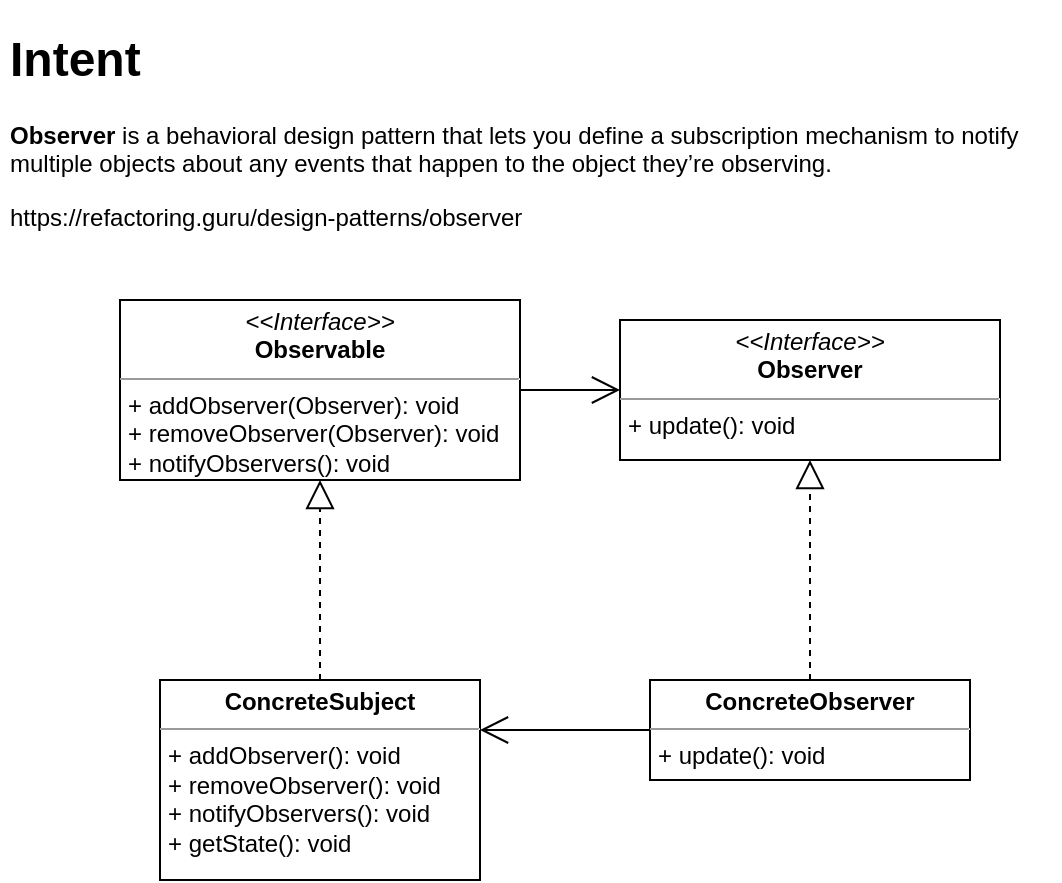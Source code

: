 <mxfile>
    <diagram id="0QueIZqAhRivwQvfBQUt" name="Figura-1">
        <mxGraphModel dx="1271" dy="620" grid="1" gridSize="10" guides="1" tooltips="1" connect="1" arrows="1" fold="1" page="1" pageScale="1" pageWidth="850" pageHeight="1100" math="0" shadow="0">
            <root>
                <mxCell id="9VJ_KpqbAdmysTqbhm-P-0"/>
                <mxCell id="9VJ_KpqbAdmysTqbhm-P-1" parent="9VJ_KpqbAdmysTqbhm-P-0"/>
                <mxCell id="_eLkmKhxq-LbGFGuvNAN-0" value="&lt;p style=&quot;margin: 0px ; margin-top: 4px ; text-align: center&quot;&gt;&lt;b&gt;ConcreteSubject&lt;/b&gt;&lt;/p&gt;&lt;hr size=&quot;1&quot;&gt;&lt;p style=&quot;margin: 0px 0px 0px 4px&quot;&gt;+ addObserver(): void&lt;br&gt;+ removeObserver(): void&lt;/p&gt;&lt;p style=&quot;margin: 0px 0px 0px 4px&quot;&gt;+ notifyObservers(): void&lt;/p&gt;&lt;p style=&quot;margin: 0px 0px 0px 4px&quot;&gt;+ getState(): void&lt;/p&gt;" style="verticalAlign=top;align=left;overflow=fill;fontSize=12;fontFamily=Helvetica;html=1;" parent="9VJ_KpqbAdmysTqbhm-P-1" vertex="1">
                    <mxGeometry x="90" y="340" width="160" height="100" as="geometry"/>
                </mxCell>
                <mxCell id="_eLkmKhxq-LbGFGuvNAN-1" value="&lt;p style=&quot;margin: 0px ; margin-top: 4px ; text-align: center&quot;&gt;&lt;i&gt;&amp;lt;&amp;lt;Interface&amp;gt;&amp;gt;&lt;/i&gt;&lt;br&gt;&lt;b&gt;Observable&lt;/b&gt;&lt;/p&gt;&lt;hr size=&quot;1&quot;&gt;&lt;p style=&quot;margin: 0px ; margin-left: 4px&quot;&gt;+ addObserver(Observer): void&lt;br&gt;+ removeObserver(Observer): void&lt;/p&gt;&lt;p style=&quot;margin: 0px ; margin-left: 4px&quot;&gt;+ notifyObservers(): void&lt;br&gt;&lt;/p&gt;" style="verticalAlign=top;align=left;overflow=fill;fontSize=12;fontFamily=Helvetica;html=1;" parent="9VJ_KpqbAdmysTqbhm-P-1" vertex="1">
                    <mxGeometry x="70" y="150" width="200" height="90" as="geometry"/>
                </mxCell>
                <mxCell id="_eLkmKhxq-LbGFGuvNAN-2" value="&lt;p style=&quot;margin: 0px ; margin-top: 4px ; text-align: center&quot;&gt;&lt;i&gt;&amp;lt;&amp;lt;Interface&amp;gt;&amp;gt;&lt;/i&gt;&lt;br&gt;&lt;b&gt;Observer&lt;/b&gt;&lt;/p&gt;&lt;hr size=&quot;1&quot;&gt;&lt;p style=&quot;margin: 0px ; margin-left: 4px&quot;&gt;+ update(): void&lt;br&gt;&lt;/p&gt;" style="verticalAlign=top;align=left;overflow=fill;fontSize=12;fontFamily=Helvetica;html=1;" parent="9VJ_KpqbAdmysTqbhm-P-1" vertex="1">
                    <mxGeometry x="320" y="160" width="190" height="70" as="geometry"/>
                </mxCell>
                <mxCell id="_eLkmKhxq-LbGFGuvNAN-3" value="&lt;p style=&quot;margin: 0px ; margin-top: 4px ; text-align: center&quot;&gt;&lt;b&gt;ConcreteObserver&lt;/b&gt;&lt;/p&gt;&lt;hr size=&quot;1&quot;&gt;&lt;p style=&quot;margin: 0px ; margin-left: 4px&quot;&gt;+ update(): void&lt;/p&gt;" style="verticalAlign=top;align=left;overflow=fill;fontSize=12;fontFamily=Helvetica;html=1;" parent="9VJ_KpqbAdmysTqbhm-P-1" vertex="1">
                    <mxGeometry x="335" y="340" width="160" height="50" as="geometry"/>
                </mxCell>
                <mxCell id="_eLkmKhxq-LbGFGuvNAN-4" value="" style="endArrow=block;dashed=1;endFill=0;endSize=12;html=1;entryX=0.5;entryY=1;entryDx=0;entryDy=0;exitX=0.5;exitY=0;exitDx=0;exitDy=0;" parent="9VJ_KpqbAdmysTqbhm-P-1" source="_eLkmKhxq-LbGFGuvNAN-3" target="_eLkmKhxq-LbGFGuvNAN-2" edge="1">
                    <mxGeometry width="160" relative="1" as="geometry">
                        <mxPoint x="630" y="380" as="sourcePoint"/>
                        <mxPoint x="790" y="380" as="targetPoint"/>
                    </mxGeometry>
                </mxCell>
                <mxCell id="_eLkmKhxq-LbGFGuvNAN-5" value="" style="endArrow=block;dashed=1;endFill=0;endSize=12;html=1;entryX=0.5;entryY=1;entryDx=0;entryDy=0;exitX=0.5;exitY=0;exitDx=0;exitDy=0;" parent="9VJ_KpqbAdmysTqbhm-P-1" source="_eLkmKhxq-LbGFGuvNAN-0" target="_eLkmKhxq-LbGFGuvNAN-1" edge="1">
                    <mxGeometry width="160" relative="1" as="geometry">
                        <mxPoint x="30" y="300" as="sourcePoint"/>
                        <mxPoint x="190" y="300" as="targetPoint"/>
                    </mxGeometry>
                </mxCell>
                <mxCell id="_eLkmKhxq-LbGFGuvNAN-7" value="" style="endArrow=open;endFill=1;endSize=12;html=1;exitX=1;exitY=0.5;exitDx=0;exitDy=0;entryX=0;entryY=0.5;entryDx=0;entryDy=0;" parent="9VJ_KpqbAdmysTqbhm-P-1" source="_eLkmKhxq-LbGFGuvNAN-1" target="_eLkmKhxq-LbGFGuvNAN-2" edge="1">
                    <mxGeometry width="160" relative="1" as="geometry">
                        <mxPoint x="270" y="200" as="sourcePoint"/>
                        <mxPoint x="430" y="200" as="targetPoint"/>
                    </mxGeometry>
                </mxCell>
                <mxCell id="_eLkmKhxq-LbGFGuvNAN-8" value="" style="endArrow=open;endFill=1;endSize=12;html=1;exitX=0;exitY=0.5;exitDx=0;exitDy=0;entryX=1;entryY=0.25;entryDx=0;entryDy=0;" parent="9VJ_KpqbAdmysTqbhm-P-1" source="_eLkmKhxq-LbGFGuvNAN-3" target="_eLkmKhxq-LbGFGuvNAN-0" edge="1">
                    <mxGeometry width="160" relative="1" as="geometry">
                        <mxPoint x="245" y="367" as="sourcePoint"/>
                        <mxPoint x="280" y="350" as="targetPoint"/>
                    </mxGeometry>
                </mxCell>
                <mxCell id="0" value="&lt;h1&gt;Intent&lt;/h1&gt;&lt;p&gt;&lt;strong&gt;Observer&lt;/strong&gt; is a behavioral design pattern that lets you define a subscription mechanism to notify multiple objects about any events that happen to the object they’re&amp;nbsp;observing.&lt;br&gt;&lt;/p&gt;&lt;p&gt;https://refactoring.guru/design-patterns/observer&lt;br&gt;&lt;/p&gt;" style="text;html=1;strokeColor=none;fillColor=none;spacing=5;spacingTop=-20;whiteSpace=wrap;overflow=hidden;rounded=0;" vertex="1" parent="9VJ_KpqbAdmysTqbhm-P-1">
                    <mxGeometry x="10" y="10" width="530" height="120" as="geometry"/>
                </mxCell>
            </root>
        </mxGraphModel>
    </diagram>
    <diagram id="209vOTyUVQzd5TPb43Se" name="Figura-2">
        <mxGraphModel dx="1271" dy="620" grid="1" gridSize="10" guides="1" tooltips="1" connect="1" arrows="1" fold="1" page="1" pageScale="1" pageWidth="850" pageHeight="1100" math="0" shadow="0">
            <root>
                <mxCell id="0"/>
                <mxCell id="1" parent="0"/>
                <mxCell id="6" style="edgeStyle=orthogonalEdgeStyle;rounded=0;orthogonalLoop=1;jettySize=auto;html=1;exitX=1;exitY=1;exitDx=0;exitDy=0;entryX=0;entryY=0.4;entryDx=0;entryDy=0;entryPerimeter=0;" parent="1" source="2" target="3" edge="1">
                    <mxGeometry relative="1" as="geometry"/>
                </mxCell>
                <mxCell id="2" value="" style="ellipse;shape=doubleEllipse;whiteSpace=wrap;html=1;aspect=fixed;" parent="1" vertex="1">
                    <mxGeometry x="138.5" y="80" width="60" height="60" as="geometry"/>
                </mxCell>
                <mxCell id="3" value="" style="shape=ext;double=1;whiteSpace=wrap;html=1;aspect=fixed;" parent="1" vertex="1">
                    <mxGeometry x="248.5" y="160" width="150" height="150" as="geometry"/>
                </mxCell>
                <mxCell id="7" style="edgeStyle=orthogonalEdgeStyle;rounded=0;orthogonalLoop=1;jettySize=auto;html=1;entryX=0;entryY=0.5;entryDx=0;entryDy=0;" parent="1" source="4" target="3" edge="1">
                    <mxGeometry relative="1" as="geometry"/>
                </mxCell>
                <mxCell id="4" value="" style="ellipse;shape=doubleEllipse;whiteSpace=wrap;html=1;aspect=fixed;" parent="1" vertex="1">
                    <mxGeometry x="58.5" y="205" width="60" height="60" as="geometry"/>
                </mxCell>
                <mxCell id="9" style="edgeStyle=orthogonalEdgeStyle;rounded=0;orthogonalLoop=1;jettySize=auto;html=1;entryX=0;entryY=0.593;entryDx=0;entryDy=0;entryPerimeter=0;" parent="1" source="5" target="3" edge="1">
                    <mxGeometry relative="1" as="geometry"/>
                </mxCell>
                <mxCell id="5" value="" style="ellipse;shape=doubleEllipse;whiteSpace=wrap;html=1;aspect=fixed;" parent="1" vertex="1">
                    <mxGeometry x="138.5" y="320" width="60" height="60" as="geometry"/>
                </mxCell>
                <mxCell id="10" value="Humidity sensor device" style="text;strokeColor=none;fillColor=none;align=left;verticalAlign=top;spacingLeft=4;spacingRight=4;overflow=hidden;rotatable=0;points=[[0,0.5],[1,0.5]];portConstraint=eastwest;" parent="1" vertex="1">
                    <mxGeometry x="100" y="40" width="137" height="26" as="geometry"/>
                </mxCell>
                <mxCell id="11" value="Pressure sensor device" style="text;strokeColor=none;fillColor=none;align=left;verticalAlign=top;spacingLeft=4;spacingRight=4;overflow=hidden;rotatable=0;points=[[0,0.5],[1,0.5]];portConstraint=eastwest;" parent="1" vertex="1">
                    <mxGeometry x="100" y="380" width="137" height="26" as="geometry"/>
                </mxCell>
                <mxCell id="12" value="Temperature sensor device" style="text;strokeColor=none;fillColor=none;align=left;verticalAlign=top;spacingLeft=4;spacingRight=4;overflow=hidden;rotatable=0;points=[[0,0.5],[1,0.5]];portConstraint=eastwest;" parent="1" vertex="1">
                    <mxGeometry x="10" y="179" width="157" height="26" as="geometry"/>
                </mxCell>
                <mxCell id="13" value="Weather Station" style="text;strokeColor=none;fillColor=none;align=left;verticalAlign=top;spacingLeft=4;spacingRight=4;overflow=hidden;rotatable=0;points=[[0,0.5],[1,0.5]];portConstraint=eastwest;" parent="1" vertex="1">
                    <mxGeometry x="275.25" y="222" width="96.5" height="26" as="geometry"/>
                </mxCell>
                <mxCell id="14" value="" style="endArrow=none;dashed=1;html=1;dashPattern=1 3;strokeWidth=2;" parent="1" edge="1">
                    <mxGeometry width="50" height="50" relative="1" as="geometry">
                        <mxPoint x="448.5" y="460" as="sourcePoint"/>
                        <mxPoint x="448.5" y="50" as="targetPoint"/>
                    </mxGeometry>
                </mxCell>
                <mxCell id="26" style="edgeStyle=orthogonalEdgeStyle;rounded=0;orthogonalLoop=1;jettySize=auto;html=1;exitX=1;exitY=0;exitDx=0;exitDy=0;entryX=0;entryY=0.5;entryDx=0;entryDy=0;entryPerimeter=0;" parent="1" source="16" target="20" edge="1">
                    <mxGeometry relative="1" as="geometry"/>
                </mxCell>
                <mxCell id="27" style="edgeStyle=orthogonalEdgeStyle;rounded=0;orthogonalLoop=1;jettySize=auto;html=1;exitX=1;exitY=0.5;exitDx=0;exitDy=0;entryX=-0.025;entryY=0.686;entryDx=0;entryDy=0;entryPerimeter=0;" parent="1" source="16" target="21" edge="1">
                    <mxGeometry relative="1" as="geometry"/>
                </mxCell>
                <mxCell id="28" style="edgeStyle=orthogonalEdgeStyle;rounded=0;orthogonalLoop=1;jettySize=auto;html=1;exitX=1;exitY=1;exitDx=0;exitDy=0;entryX=0;entryY=0.5;entryDx=0;entryDy=0;entryPerimeter=0;" parent="1" source="16" target="22" edge="1">
                    <mxGeometry relative="1" as="geometry"/>
                </mxCell>
                <mxCell id="16" value="" style="ellipse;shape=doubleEllipse;whiteSpace=wrap;html=1;aspect=fixed;" parent="1" vertex="1">
                    <mxGeometry x="489.75" y="187.5" width="95" height="95" as="geometry"/>
                </mxCell>
                <mxCell id="17" value="WeatherData object" style="text;html=1;strokeColor=none;fillColor=none;align=center;verticalAlign=middle;whiteSpace=wrap;rounded=0;" parent="1" vertex="1">
                    <mxGeometry x="481" y="290" width="112.5" height="20" as="geometry"/>
                </mxCell>
                <mxCell id="18" value="" style="curved=1;endArrow=classic;html=1;exitX=0.5;exitY=0;exitDx=0;exitDy=0;entryX=1.02;entryY=0.18;entryDx=0;entryDy=0;entryPerimeter=0;" parent="1" source="16" target="3" edge="1">
                    <mxGeometry width="50" height="50" relative="1" as="geometry">
                        <mxPoint x="478.5" y="200" as="sourcePoint"/>
                        <mxPoint x="489.75" y="120" as="targetPoint"/>
                        <Array as="points">
                            <mxPoint x="508.5" y="160"/>
                            <mxPoint x="438.5" y="160"/>
                        </Array>
                    </mxGeometry>
                </mxCell>
                <mxCell id="19" value="pulls data" style="text;html=1;strokeColor=none;fillColor=none;align=center;verticalAlign=middle;whiteSpace=wrap;rounded=0;" parent="1" vertex="1">
                    <mxGeometry x="448.5" y="130" width="78.75" height="20" as="geometry"/>
                </mxCell>
                <mxCell id="20" value="" style="html=1;whiteSpace=wrap;shape=isoCube2;backgroundOutline=1;isoAngle=15;" parent="1" vertex="1">
                    <mxGeometry x="680" y="60" width="60" height="70" as="geometry"/>
                </mxCell>
                <mxCell id="21" value="" style="html=1;whiteSpace=wrap;shape=isoCube2;backgroundOutline=1;isoAngle=15;" parent="1" vertex="1">
                    <mxGeometry x="680" y="187.5" width="60" height="70" as="geometry"/>
                </mxCell>
                <mxCell id="22" value="" style="html=1;whiteSpace=wrap;shape=isoCube2;backgroundOutline=1;isoAngle=15;" parent="1" vertex="1">
                    <mxGeometry x="680" y="336" width="60" height="70" as="geometry"/>
                </mxCell>
                <mxCell id="23" value="Device #01" style="text;html=1;strokeColor=none;fillColor=none;align=center;verticalAlign=middle;whiteSpace=wrap;rounded=0;" parent="1" vertex="1">
                    <mxGeometry x="653.75" y="406" width="112.5" height="20" as="geometry"/>
                </mxCell>
                <mxCell id="24" value="Device #02" style="text;html=1;strokeColor=none;fillColor=none;align=center;verticalAlign=middle;whiteSpace=wrap;rounded=0;" parent="1" vertex="1">
                    <mxGeometry x="653.75" y="257.5" width="112.5" height="20" as="geometry"/>
                </mxCell>
                <mxCell id="25" value="Device #03" style="text;html=1;strokeColor=none;fillColor=none;align=center;verticalAlign=middle;whiteSpace=wrap;rounded=0;" parent="1" vertex="1">
                    <mxGeometry x="653.75" y="130" width="112.5" height="20" as="geometry"/>
                </mxCell>
            </root>
        </mxGraphModel>
    </diagram>
    <diagram id="Ye_ZYq2UTRqwyva5MrCi" name="Figura-3">
        <mxGraphModel dx="1271" dy="620" grid="1" gridSize="10" guides="1" tooltips="1" connect="1" arrows="1" fold="1" page="1" pageScale="1" pageWidth="850" pageHeight="1100" math="0" shadow="0">
            <root>
                <mxCell id="NFXlXqrPFk3qcK_ahROu-0"/>
                <mxCell id="NFXlXqrPFk3qcK_ahROu-1" parent="NFXlXqrPFk3qcK_ahROu-0"/>
                <mxCell id="qo8MJvNRnIZlim5urzLc-0" value="&lt;p style=&quot;margin: 0px ; margin-top: 4px ; text-align: center&quot;&gt;&lt;i&gt;&amp;lt;&amp;lt;Interface&amp;gt;&amp;gt;&lt;/i&gt;&lt;br&gt;&lt;b&gt;IObservable&lt;/b&gt;&lt;/p&gt;&lt;hr size=&quot;1&quot;&gt;&lt;p style=&quot;margin: 0px ; margin-left: 4px&quot;&gt;+ add(IObserver): void&lt;br&gt;+ remove(IObserver): void&lt;/p&gt;&lt;p style=&quot;margin: 0px ; margin-left: 4px&quot;&gt;+ notify(): void&lt;br&gt;&lt;/p&gt;" style="verticalAlign=top;align=left;overflow=fill;fontSize=12;fontFamily=Helvetica;html=1;" parent="NFXlXqrPFk3qcK_ahROu-1" vertex="1">
                    <mxGeometry x="40" y="40" width="200" height="90" as="geometry"/>
                </mxCell>
                <mxCell id="qo8MJvNRnIZlim5urzLc-1" value="&lt;p style=&quot;margin: 0px ; margin-top: 4px ; text-align: center&quot;&gt;&lt;i&gt;&amp;lt;&amp;lt;Interface&amp;gt;&amp;gt;&lt;/i&gt;&lt;br&gt;&lt;b&gt;IObserver&lt;/b&gt;&lt;/p&gt;&lt;hr size=&quot;1&quot;&gt;&lt;p style=&quot;margin: 0px ; margin-left: 4px&quot;&gt;+ update(): void&lt;br&gt;&lt;/p&gt;" style="verticalAlign=top;align=left;overflow=fill;fontSize=12;fontFamily=Helvetica;html=1;" parent="NFXlXqrPFk3qcK_ahROu-1" vertex="1">
                    <mxGeometry x="305" y="50" width="190" height="70" as="geometry"/>
                </mxCell>
                <mxCell id="qo8MJvNRnIZlim5urzLc-2" value="" style="endArrow=open;endFill=1;endSize=12;html=1;exitX=1;exitY=0.5;exitDx=0;exitDy=0;entryX=0;entryY=0.5;entryDx=0;entryDy=0;" parent="NFXlXqrPFk3qcK_ahROu-1" source="qo8MJvNRnIZlim5urzLc-0" target="qo8MJvNRnIZlim5urzLc-1" edge="1">
                    <mxGeometry width="160" relative="1" as="geometry">
                        <mxPoint x="240" y="90" as="sourcePoint"/>
                        <mxPoint x="400" y="90" as="targetPoint"/>
                    </mxGeometry>
                </mxCell>
            </root>
        </mxGraphModel>
    </diagram>
    <diagram id="s8Jkg6yY74Yts5Ws1PjI" name="Figura-4">
        <mxGraphModel dx="1271" dy="620" grid="1" gridSize="10" guides="1" tooltips="1" connect="1" arrows="1" fold="1" page="1" pageScale="1" pageWidth="850" pageHeight="1100" math="0" shadow="0">
            <root>
                <mxCell id="OERfA5bojH6QbiPr-ReJ-0"/>
                <mxCell id="OERfA5bojH6QbiPr-ReJ-1" parent="OERfA5bojH6QbiPr-ReJ-0"/>
                <mxCell id="7JAiQHYipgcSjUNCu8bI-0" value="&lt;p style=&quot;margin: 4px 0px 0px ; text-align: center&quot;&gt;&lt;b&gt;WeatherStation&lt;/b&gt;&lt;/p&gt;&lt;hr size=&quot;1&quot;&gt;&lt;p style=&quot;margin: 0px 0px 0px 4px&quot;&gt;+ add(IObserver): void&lt;br&gt;+ remove(IObserver): void&lt;/p&gt;&lt;p style=&quot;margin: 0px 0px 0px 4px&quot;&gt;+ notify(): void&lt;/p&gt;&lt;p style=&quot;margin: 0px 0px 0px 4px&quot;&gt;+&amp;nbsp;setState(WeatherData): void&lt;/p&gt;&lt;p style=&quot;margin: 0px 0px 0px 4px&quot;&gt;+ getTemperature(): float&lt;/p&gt;&lt;p style=&quot;margin: 0px 0px 0px 4px&quot;&gt;+ getHumidity(): float&lt;br&gt;&lt;/p&gt;&lt;p style=&quot;margin: 0px 0px 0px 4px&quot;&gt;+ getPressure(): float&lt;/p&gt;" style="verticalAlign=top;align=left;overflow=fill;fontSize=12;fontFamily=Helvetica;html=1;" parent="OERfA5bojH6QbiPr-ReJ-1" vertex="1">
                    <mxGeometry x="60" y="200" width="200" height="140" as="geometry"/>
                </mxCell>
                <mxCell id="7JAiQHYipgcSjUNCu8bI-1" value="&lt;p style=&quot;margin: 0px ; margin-top: 4px ; text-align: center&quot;&gt;&lt;i&gt;&amp;lt;&amp;lt;Interface&amp;gt;&amp;gt;&lt;/i&gt;&lt;br&gt;&lt;b&gt;IObservable&lt;/b&gt;&lt;/p&gt;&lt;hr size=&quot;1&quot;&gt;&lt;p style=&quot;margin: 0px ; margin-left: 4px&quot;&gt;+ add(IObserver): void&lt;br&gt;+ remove(IObserver): void&lt;/p&gt;&lt;p style=&quot;margin: 0px ; margin-left: 4px&quot;&gt;+ notify(): void&lt;br&gt;&lt;/p&gt;" style="verticalAlign=top;align=left;overflow=fill;fontSize=12;fontFamily=Helvetica;html=1;" parent="OERfA5bojH6QbiPr-ReJ-1" vertex="1">
                    <mxGeometry x="40" y="40" width="200" height="90" as="geometry"/>
                </mxCell>
                <mxCell id="7JAiQHYipgcSjUNCu8bI-2" value="&lt;p style=&quot;margin: 0px ; margin-top: 4px ; text-align: center&quot;&gt;&lt;i&gt;&amp;lt;&amp;lt;Interface&amp;gt;&amp;gt;&lt;/i&gt;&lt;br&gt;&lt;b&gt;IObserver&lt;/b&gt;&lt;/p&gt;&lt;hr size=&quot;1&quot;&gt;&lt;p style=&quot;margin: 0px ; margin-left: 4px&quot;&gt;+ update(): void&lt;br&gt;&lt;/p&gt;" style="verticalAlign=top;align=left;overflow=fill;fontSize=12;fontFamily=Helvetica;html=1;" parent="OERfA5bojH6QbiPr-ReJ-1" vertex="1">
                    <mxGeometry x="400" y="40" width="200" height="70" as="geometry"/>
                </mxCell>
                <mxCell id="7JAiQHYipgcSjUNCu8bI-3" value="&lt;p style=&quot;margin: 0px ; margin-top: 4px ; text-align: center&quot;&gt;&lt;b&gt;PhoneDisplay&lt;/b&gt;&lt;/p&gt;&lt;hr size=&quot;1&quot;&gt;&lt;p style=&quot;margin: 0px ; margin-left: 4px&quot;&gt;+ update(): void&lt;/p&gt;&lt;p style=&quot;margin: 0px ; margin-left: 4px&quot;&gt;+ display(): string&lt;br&gt;&lt;/p&gt;&lt;p style=&quot;margin: 0px ; margin-left: 4px&quot;&gt;&lt;br&gt;&lt;/p&gt;" style="verticalAlign=top;align=left;overflow=fill;fontSize=12;fontFamily=Helvetica;html=1;" parent="OERfA5bojH6QbiPr-ReJ-1" vertex="1">
                    <mxGeometry x="320" y="190" width="160" height="70" as="geometry"/>
                </mxCell>
                <mxCell id="7JAiQHYipgcSjUNCu8bI-5" value="" style="endArrow=block;dashed=1;endFill=0;endSize=12;html=1;entryX=0.5;entryY=1;entryDx=0;entryDy=0;" parent="OERfA5bojH6QbiPr-ReJ-1" target="7JAiQHYipgcSjUNCu8bI-1" edge="1">
                    <mxGeometry width="160" relative="1" as="geometry">
                        <mxPoint x="140" y="200" as="sourcePoint"/>
                        <mxPoint x="160" y="190" as="targetPoint"/>
                    </mxGeometry>
                </mxCell>
                <mxCell id="yaVsSJyqbBdkRuGk0_nZ-3" value="&lt;p style=&quot;margin: 0px ; margin-top: 4px ; text-align: center&quot;&gt;&lt;i&gt;&amp;lt;&amp;lt;Interface&amp;gt;&amp;gt;&lt;/i&gt;&lt;br&gt;&lt;b&gt;IDisplay&lt;/b&gt;&lt;/p&gt;&lt;hr size=&quot;1&quot;&gt;&lt;p style=&quot;margin: 0px ; margin-left: 4px&quot;&gt;+ display(): string&lt;br&gt;&lt;/p&gt;" style="verticalAlign=top;align=left;overflow=fill;fontSize=12;fontFamily=Helvetica;html=1;" parent="OERfA5bojH6QbiPr-ReJ-1" vertex="1">
                    <mxGeometry x="400" y="340" width="200" height="70" as="geometry"/>
                </mxCell>
                <mxCell id="jElmHC_6dlTMsu3VKWiN-0" value="&lt;p style=&quot;margin: 0px ; margin-top: 4px ; text-align: center&quot;&gt;&lt;b&gt;WeatherData&lt;/b&gt;&lt;/p&gt;&lt;hr size=&quot;1&quot;&gt;&lt;p style=&quot;margin: 0px ; margin-left: 4px&quot;&gt;+ temperature: float&lt;/p&gt;&lt;p style=&quot;margin: 0px ; margin-left: 4px&quot;&gt;+ humidity: float&lt;br&gt;&lt;/p&gt;&lt;p style=&quot;margin: 0px ; margin-left: 4px&quot;&gt;+ pressure: float&lt;br&gt;&lt;/p&gt;" style="verticalAlign=top;align=left;overflow=fill;fontSize=12;fontFamily=Helvetica;html=1;" parent="OERfA5bojH6QbiPr-ReJ-1" vertex="1">
                    <mxGeometry x="80" y="410" width="160" height="80" as="geometry"/>
                </mxCell>
                <mxCell id="jElmHC_6dlTMsu3VKWiN-1" value="" style="endArrow=open;endFill=1;endSize=12;html=1;exitX=0.5;exitY=1;exitDx=0;exitDy=0;entryX=0.5;entryY=0;entryDx=0;entryDy=0;" parent="OERfA5bojH6QbiPr-ReJ-1" source="7JAiQHYipgcSjUNCu8bI-0" target="jElmHC_6dlTMsu3VKWiN-0" edge="1">
                    <mxGeometry width="160" relative="1" as="geometry">
                        <mxPoint x="280" y="450" as="sourcePoint"/>
                        <mxPoint x="330" y="450" as="targetPoint"/>
                    </mxGeometry>
                </mxCell>
                <mxCell id="xl060cubGebl_RsWGNrj-0" value="&lt;p style=&quot;margin: 0px ; margin-top: 4px ; text-align: center&quot;&gt;&lt;b&gt;LCDDisplay&lt;/b&gt;&lt;/p&gt;&lt;hr size=&quot;1&quot;&gt;&lt;p style=&quot;margin: 0px ; margin-left: 4px&quot;&gt;+ update(): void&lt;/p&gt;&lt;p style=&quot;margin: 0px ; margin-left: 4px&quot;&gt;+ display(): string&lt;br&gt;&lt;/p&gt;&lt;p style=&quot;margin: 0px ; margin-left: 4px&quot;&gt;&lt;br&gt;&lt;/p&gt;" style="verticalAlign=top;align=left;overflow=fill;fontSize=12;fontFamily=Helvetica;html=1;" parent="OERfA5bojH6QbiPr-ReJ-1" vertex="1">
                    <mxGeometry x="520" y="190" width="160" height="70" as="geometry"/>
                </mxCell>
                <mxCell id="xl060cubGebl_RsWGNrj-2" value="" style="endArrow=open;endFill=1;endSize=12;html=1;exitX=-0.004;exitY=0.861;exitDx=0;exitDy=0;entryX=0.996;entryY=0.351;entryDx=0;entryDy=0;entryPerimeter=0;exitPerimeter=0;" parent="OERfA5bojH6QbiPr-ReJ-1" source="7JAiQHYipgcSjUNCu8bI-3" target="7JAiQHYipgcSjUNCu8bI-0" edge="1">
                    <mxGeometry width="160" relative="1" as="geometry">
                        <mxPoint x="320" y="219.97" as="sourcePoint"/>
                        <mxPoint x="260" y="270" as="targetPoint"/>
                    </mxGeometry>
                </mxCell>
                <mxCell id="xl060cubGebl_RsWGNrj-9" value="" style="endArrow=block;dashed=1;endFill=0;endSize=12;html=1;entryX=0.25;entryY=1;entryDx=0;entryDy=0;exitX=0.5;exitY=0;exitDx=0;exitDy=0;" parent="OERfA5bojH6QbiPr-ReJ-1" source="7JAiQHYipgcSjUNCu8bI-3" target="7JAiQHYipgcSjUNCu8bI-2" edge="1">
                    <mxGeometry width="160" relative="1" as="geometry">
                        <mxPoint x="350" y="180" as="sourcePoint"/>
                        <mxPoint x="350" y="110" as="targetPoint"/>
                    </mxGeometry>
                </mxCell>
                <mxCell id="xl060cubGebl_RsWGNrj-10" value="" style="endArrow=block;dashed=1;endFill=0;endSize=12;html=1;entryX=0.75;entryY=1;entryDx=0;entryDy=0;exitX=0.5;exitY=0;exitDx=0;exitDy=0;" parent="OERfA5bojH6QbiPr-ReJ-1" source="xl060cubGebl_RsWGNrj-0" target="7JAiQHYipgcSjUNCu8bI-2" edge="1">
                    <mxGeometry width="160" relative="1" as="geometry">
                        <mxPoint x="480" y="200" as="sourcePoint"/>
                        <mxPoint x="530" y="120" as="targetPoint"/>
                    </mxGeometry>
                </mxCell>
                <mxCell id="PdWF5tHUKerMjgFTqxjq-1" value="" style="endArrow=open;endFill=1;endSize=12;html=1;exitX=1;exitY=0.549;exitDx=0;exitDy=0;entryX=0.001;entryY=0.722;entryDx=0;entryDy=0;exitPerimeter=0;entryPerimeter=0;" parent="OERfA5bojH6QbiPr-ReJ-1" source="7JAiQHYipgcSjUNCu8bI-1" target="7JAiQHYipgcSjUNCu8bI-2" edge="1">
                    <mxGeometry width="160" relative="1" as="geometry">
                        <mxPoint x="329.36" y="91.13" as="sourcePoint"/>
                        <mxPoint x="269.2" y="90" as="targetPoint"/>
                    </mxGeometry>
                </mxCell>
                <mxCell id="PdWF5tHUKerMjgFTqxjq-2" value="" style="endArrow=block;dashed=1;endFill=0;endSize=12;html=1;entryX=0.25;entryY=0;entryDx=0;entryDy=0;exitX=0.75;exitY=1;exitDx=0;exitDy=0;" parent="OERfA5bojH6QbiPr-ReJ-1" source="7JAiQHYipgcSjUNCu8bI-3" target="yaVsSJyqbBdkRuGk0_nZ-3" edge="1">
                    <mxGeometry width="160" relative="1" as="geometry">
                        <mxPoint x="390" y="380" as="sourcePoint"/>
                        <mxPoint x="440" y="300" as="targetPoint"/>
                    </mxGeometry>
                </mxCell>
                <mxCell id="PdWF5tHUKerMjgFTqxjq-3" value="" style="endArrow=block;dashed=1;endFill=0;endSize=12;html=1;entryX=0.75;entryY=0;entryDx=0;entryDy=0;exitX=0.25;exitY=1;exitDx=0;exitDy=0;" parent="OERfA5bojH6QbiPr-ReJ-1" source="xl060cubGebl_RsWGNrj-0" target="yaVsSJyqbBdkRuGk0_nZ-3" edge="1">
                    <mxGeometry width="160" relative="1" as="geometry">
                        <mxPoint x="650" y="280.0" as="sourcePoint"/>
                        <mxPoint x="700" y="400.0" as="targetPoint"/>
                    </mxGeometry>
                </mxCell>
                <mxCell id="PdWF5tHUKerMjgFTqxjq-4" value="" style="endArrow=open;endFill=1;endSize=12;html=1;exitX=0.75;exitY=1;exitDx=0;exitDy=0;entryX=1;entryY=0.75;entryDx=0;entryDy=0;" parent="OERfA5bojH6QbiPr-ReJ-1" source="xl060cubGebl_RsWGNrj-0" target="7JAiQHYipgcSjUNCu8bI-0" edge="1">
                    <mxGeometry width="160" relative="1" as="geometry">
                        <mxPoint x="720" y="230" as="sourcePoint"/>
                        <mxPoint x="320" y="310" as="targetPoint"/>
                        <Array as="points">
                            <mxPoint x="640" y="440"/>
                            <mxPoint x="320" y="440"/>
                            <mxPoint x="320" y="305"/>
                        </Array>
                    </mxGeometry>
                </mxCell>
            </root>
        </mxGraphModel>
    </diagram>
</mxfile>